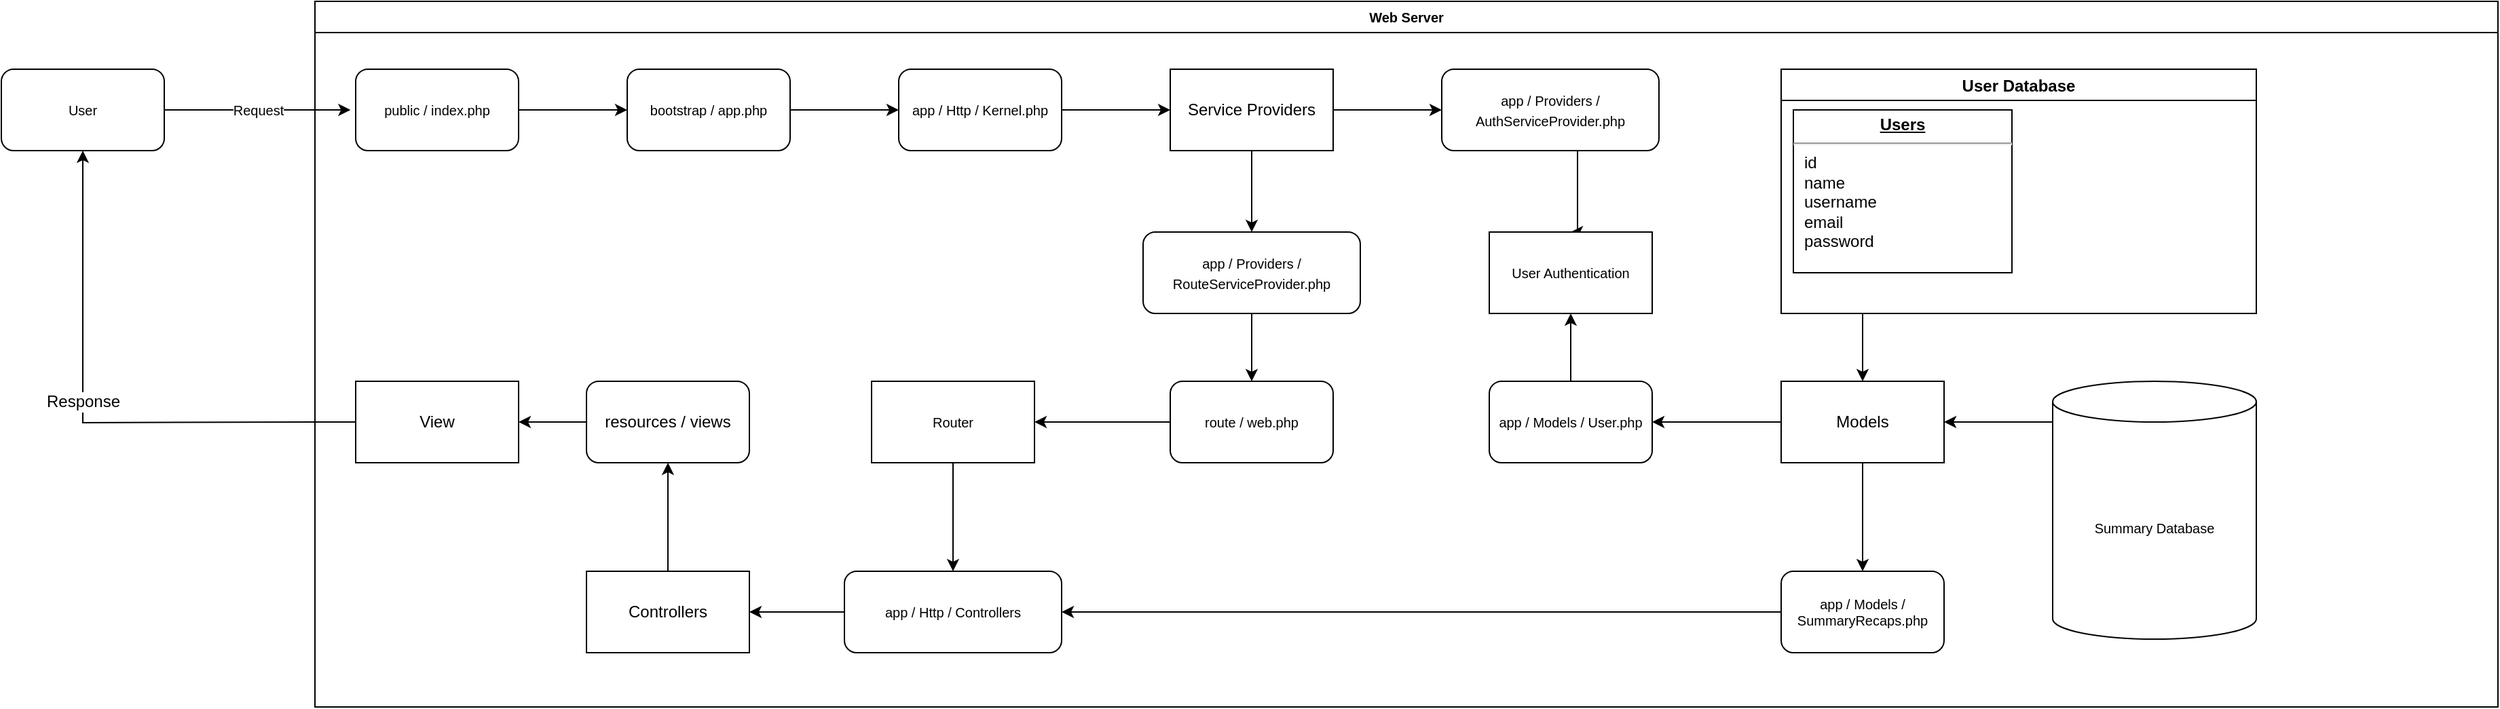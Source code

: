 <mxfile version="17.4.6" type="github">
  <diagram id="aD93CVHtsFebDYwMHX84" name="Page-1">
    <mxGraphModel dx="1385" dy="599" grid="1" gridSize="10" guides="1" tooltips="1" connect="1" arrows="1" fold="1" page="1" pageScale="1" pageWidth="850" pageHeight="1100" math="0" shadow="0">
      <root>
        <mxCell id="0" />
        <mxCell id="1" parent="0" />
        <mxCell id="iu6SIWDLmpl2hgufP3-g-59" value="Request" style="edgeStyle=orthogonalEdgeStyle;rounded=0;orthogonalLoop=1;jettySize=auto;html=1;fontSize=10;entryX=-0.032;entryY=0.5;entryDx=0;entryDy=0;entryPerimeter=0;" parent="1" source="iu6SIWDLmpl2hgufP3-g-57" target="iu6SIWDLmpl2hgufP3-g-60" edge="1">
          <mxGeometry relative="1" as="geometry">
            <mxPoint x="410" y="780" as="targetPoint" />
          </mxGeometry>
        </mxCell>
        <mxCell id="iu6SIWDLmpl2hgufP3-g-57" value="User" style="rounded=1;whiteSpace=wrap;html=1;fontSize=10;" parent="1" vertex="1">
          <mxGeometry x="180" y="740" width="120" height="60" as="geometry" />
        </mxCell>
        <mxCell id="iu6SIWDLmpl2hgufP3-g-94" value="Response" style="edgeStyle=orthogonalEdgeStyle;rounded=0;orthogonalLoop=1;jettySize=auto;html=1;fontFamily=Helvetica;fontSize=12;entryX=0.5;entryY=1;entryDx=0;entryDy=0;" parent="1" target="iu6SIWDLmpl2hgufP3-g-57" edge="1">
          <mxGeometry relative="1" as="geometry">
            <mxPoint x="280" y="935" as="targetPoint" />
            <mxPoint x="410" y="1000" as="sourcePoint" />
          </mxGeometry>
        </mxCell>
        <mxCell id="iu6SIWDLmpl2hgufP3-g-58" value="Web Server" style="swimlane;fontSize=10;" parent="1" vertex="1">
          <mxGeometry x="411" y="690" width="1608" height="520" as="geometry" />
        </mxCell>
        <mxCell id="iu6SIWDLmpl2hgufP3-g-65" style="edgeStyle=orthogonalEdgeStyle;rounded=0;orthogonalLoop=1;jettySize=auto;html=1;entryX=0;entryY=0.5;entryDx=0;entryDy=0;fontFamily=Helvetica;fontSize=6;" parent="iu6SIWDLmpl2hgufP3-g-58" source="iu6SIWDLmpl2hgufP3-g-60" target="iu6SIWDLmpl2hgufP3-g-63" edge="1">
          <mxGeometry relative="1" as="geometry" />
        </mxCell>
        <mxCell id="iu6SIWDLmpl2hgufP3-g-60" value="public / index.php" style="rounded=1;whiteSpace=wrap;html=1;fontSize=10;" parent="iu6SIWDLmpl2hgufP3-g-58" vertex="1">
          <mxGeometry x="30" y="50" width="120" height="60" as="geometry" />
        </mxCell>
        <mxCell id="iu6SIWDLmpl2hgufP3-g-69" style="edgeStyle=orthogonalEdgeStyle;rounded=0;orthogonalLoop=1;jettySize=auto;html=1;entryX=0;entryY=0.5;entryDx=0;entryDy=0;fontFamily=Helvetica;fontSize=6;" parent="iu6SIWDLmpl2hgufP3-g-58" source="iu6SIWDLmpl2hgufP3-g-63" target="iu6SIWDLmpl2hgufP3-g-68" edge="1">
          <mxGeometry relative="1" as="geometry" />
        </mxCell>
        <mxCell id="iu6SIWDLmpl2hgufP3-g-63" value="bootstrap / app.php" style="rounded=1;whiteSpace=wrap;html=1;fontSize=10;" parent="iu6SIWDLmpl2hgufP3-g-58" vertex="1">
          <mxGeometry x="230" y="50" width="120" height="60" as="geometry" />
        </mxCell>
        <mxCell id="iu6SIWDLmpl2hgufP3-g-72" style="edgeStyle=orthogonalEdgeStyle;rounded=0;orthogonalLoop=1;jettySize=auto;html=1;entryX=0;entryY=0.5;entryDx=0;entryDy=0;fontFamily=Helvetica;fontSize=12;" parent="iu6SIWDLmpl2hgufP3-g-58" source="iu6SIWDLmpl2hgufP3-g-68" target="iu6SIWDLmpl2hgufP3-g-71" edge="1">
          <mxGeometry relative="1" as="geometry" />
        </mxCell>
        <mxCell id="iu6SIWDLmpl2hgufP3-g-68" value="app / Http / Kernel.php" style="rounded=1;whiteSpace=wrap;html=1;fontSize=10;" parent="iu6SIWDLmpl2hgufP3-g-58" vertex="1">
          <mxGeometry x="430" y="50" width="120" height="60" as="geometry" />
        </mxCell>
        <mxCell id="iu6SIWDLmpl2hgufP3-g-75" style="edgeStyle=orthogonalEdgeStyle;rounded=0;orthogonalLoop=1;jettySize=auto;html=1;entryX=0.5;entryY=0;entryDx=0;entryDy=0;fontFamily=Helvetica;fontSize=10;" parent="iu6SIWDLmpl2hgufP3-g-58" source="iu6SIWDLmpl2hgufP3-g-71" target="iu6SIWDLmpl2hgufP3-g-74" edge="1">
          <mxGeometry relative="1" as="geometry" />
        </mxCell>
        <mxCell id="iu6SIWDLmpl2hgufP3-g-98" style="edgeStyle=orthogonalEdgeStyle;rounded=0;orthogonalLoop=1;jettySize=auto;html=1;fontFamily=Helvetica;fontSize=12;" parent="iu6SIWDLmpl2hgufP3-g-58" source="iu6SIWDLmpl2hgufP3-g-71" target="iu6SIWDLmpl2hgufP3-g-97" edge="1">
          <mxGeometry relative="1" as="geometry" />
        </mxCell>
        <mxCell id="iu6SIWDLmpl2hgufP3-g-71" value="&lt;font style=&quot;font-size: 12px&quot;&gt;Service Providers&lt;br&gt;&lt;/font&gt;" style="rounded=0;whiteSpace=wrap;html=1;fontFamily=Helvetica;fontSize=6;" parent="iu6SIWDLmpl2hgufP3-g-58" vertex="1">
          <mxGeometry x="630" y="50" width="120" height="60" as="geometry" />
        </mxCell>
        <mxCell id="iu6SIWDLmpl2hgufP3-g-77" style="edgeStyle=orthogonalEdgeStyle;rounded=0;orthogonalLoop=1;jettySize=auto;html=1;entryX=0.5;entryY=0;entryDx=0;entryDy=0;fontFamily=Helvetica;fontSize=10;" parent="iu6SIWDLmpl2hgufP3-g-58" source="iu6SIWDLmpl2hgufP3-g-74" edge="1">
          <mxGeometry relative="1" as="geometry">
            <mxPoint x="690.0" y="280" as="targetPoint" />
          </mxGeometry>
        </mxCell>
        <mxCell id="iu6SIWDLmpl2hgufP3-g-74" value="&lt;font style=&quot;font-size: 10px&quot;&gt;app / Providers / RouteServiceProvider.php&lt;/font&gt;" style="rounded=1;whiteSpace=wrap;html=1;fontFamily=Helvetica;fontSize=12;" parent="iu6SIWDLmpl2hgufP3-g-58" vertex="1">
          <mxGeometry x="610" y="170" width="160" height="60" as="geometry" />
        </mxCell>
        <mxCell id="iu6SIWDLmpl2hgufP3-g-81" style="edgeStyle=orthogonalEdgeStyle;rounded=0;orthogonalLoop=1;jettySize=auto;html=1;fontFamily=Helvetica;fontSize=10;" parent="iu6SIWDLmpl2hgufP3-g-58" source="iu6SIWDLmpl2hgufP3-g-79" target="iu6SIWDLmpl2hgufP3-g-80" edge="1">
          <mxGeometry relative="1" as="geometry" />
        </mxCell>
        <mxCell id="iu6SIWDLmpl2hgufP3-g-79" value="route / web.php" style="rounded=1;whiteSpace=wrap;html=1;fontFamily=Helvetica;fontSize=10;" parent="iu6SIWDLmpl2hgufP3-g-58" vertex="1">
          <mxGeometry x="630" y="280" width="120" height="60" as="geometry" />
        </mxCell>
        <mxCell id="iu6SIWDLmpl2hgufP3-g-117" style="edgeStyle=orthogonalEdgeStyle;rounded=0;orthogonalLoop=1;jettySize=auto;html=1;entryX=0.5;entryY=0;entryDx=0;entryDy=0;fontFamily=Helvetica;fontSize=10;" parent="iu6SIWDLmpl2hgufP3-g-58" source="iu6SIWDLmpl2hgufP3-g-80" target="iu6SIWDLmpl2hgufP3-g-84" edge="1">
          <mxGeometry relative="1" as="geometry" />
        </mxCell>
        <mxCell id="iu6SIWDLmpl2hgufP3-g-80" value="Router" style="rounded=0;whiteSpace=wrap;html=1;fontFamily=Helvetica;fontSize=10;" parent="iu6SIWDLmpl2hgufP3-g-58" vertex="1">
          <mxGeometry x="410" y="280" width="120" height="60" as="geometry" />
        </mxCell>
        <mxCell id="iu6SIWDLmpl2hgufP3-g-87" style="edgeStyle=orthogonalEdgeStyle;rounded=0;orthogonalLoop=1;jettySize=auto;html=1;entryX=1;entryY=0.5;entryDx=0;entryDy=0;fontFamily=Helvetica;fontSize=12;" parent="iu6SIWDLmpl2hgufP3-g-58" source="iu6SIWDLmpl2hgufP3-g-84" target="iu6SIWDLmpl2hgufP3-g-86" edge="1">
          <mxGeometry relative="1" as="geometry" />
        </mxCell>
        <mxCell id="iu6SIWDLmpl2hgufP3-g-84" value="&lt;font style=&quot;font-size: 10px&quot;&gt;app / Http / Controllers&lt;br&gt;&lt;/font&gt;" style="rounded=1;whiteSpace=wrap;html=1;fontFamily=Helvetica;fontSize=12;" parent="iu6SIWDLmpl2hgufP3-g-58" vertex="1">
          <mxGeometry x="390" y="420" width="160" height="60" as="geometry" />
        </mxCell>
        <mxCell id="iu6SIWDLmpl2hgufP3-g-118" style="edgeStyle=orthogonalEdgeStyle;rounded=0;orthogonalLoop=1;jettySize=auto;html=1;entryX=0.5;entryY=1;entryDx=0;entryDy=0;fontFamily=Helvetica;fontSize=10;" parent="iu6SIWDLmpl2hgufP3-g-58" source="iu6SIWDLmpl2hgufP3-g-86" target="iu6SIWDLmpl2hgufP3-g-89" edge="1">
          <mxGeometry relative="1" as="geometry" />
        </mxCell>
        <mxCell id="iu6SIWDLmpl2hgufP3-g-86" value="Controllers" style="rounded=0;whiteSpace=wrap;html=1;fontFamily=Helvetica;fontSize=12;" parent="iu6SIWDLmpl2hgufP3-g-58" vertex="1">
          <mxGeometry x="200" y="420" width="120" height="60" as="geometry" />
        </mxCell>
        <mxCell id="iu6SIWDLmpl2hgufP3-g-92" style="edgeStyle=orthogonalEdgeStyle;rounded=0;orthogonalLoop=1;jettySize=auto;html=1;entryX=1;entryY=0.5;entryDx=0;entryDy=0;fontFamily=Helvetica;fontSize=12;" parent="iu6SIWDLmpl2hgufP3-g-58" source="iu6SIWDLmpl2hgufP3-g-89" target="iu6SIWDLmpl2hgufP3-g-91" edge="1">
          <mxGeometry relative="1" as="geometry" />
        </mxCell>
        <mxCell id="iu6SIWDLmpl2hgufP3-g-89" value="resources / views" style="rounded=1;whiteSpace=wrap;html=1;fontFamily=Helvetica;fontSize=12;" parent="iu6SIWDLmpl2hgufP3-g-58" vertex="1">
          <mxGeometry x="200" y="280" width="120" height="60" as="geometry" />
        </mxCell>
        <mxCell id="iu6SIWDLmpl2hgufP3-g-91" value="View" style="rounded=0;whiteSpace=wrap;html=1;fontFamily=Helvetica;fontSize=12;" parent="iu6SIWDLmpl2hgufP3-g-58" vertex="1">
          <mxGeometry x="30" y="280" width="120" height="60" as="geometry" />
        </mxCell>
        <mxCell id="iu6SIWDLmpl2hgufP3-g-109" style="edgeStyle=orthogonalEdgeStyle;rounded=0;orthogonalLoop=1;jettySize=auto;html=1;entryX=0.5;entryY=0;entryDx=0;entryDy=0;fontFamily=Helvetica;fontSize=10;" parent="iu6SIWDLmpl2hgufP3-g-58" source="iu6SIWDLmpl2hgufP3-g-97" target="iu6SIWDLmpl2hgufP3-g-107" edge="1">
          <mxGeometry relative="1" as="geometry">
            <Array as="points">
              <mxPoint x="930" y="120" />
              <mxPoint x="930" y="120" />
            </Array>
          </mxGeometry>
        </mxCell>
        <mxCell id="iu6SIWDLmpl2hgufP3-g-97" value="&lt;font style=&quot;font-size: 10px&quot;&gt;app / Providers / &lt;/font&gt;&lt;font style=&quot;font-size: 10px&quot;&gt;AuthServiceProvider.php&lt;/font&gt;" style="rounded=1;whiteSpace=wrap;html=1;fontFamily=Helvetica;fontSize=12;" parent="iu6SIWDLmpl2hgufP3-g-58" vertex="1">
          <mxGeometry x="830" y="50" width="160" height="60" as="geometry" />
        </mxCell>
        <mxCell id="iu6SIWDLmpl2hgufP3-g-102" style="edgeStyle=orthogonalEdgeStyle;rounded=0;orthogonalLoop=1;jettySize=auto;html=1;entryX=0.5;entryY=0;entryDx=0;entryDy=0;fontFamily=Helvetica;fontSize=12;" parent="iu6SIWDLmpl2hgufP3-g-58" source="iu6SIWDLmpl2hgufP3-g-99" target="iu6SIWDLmpl2hgufP3-g-101" edge="1">
          <mxGeometry relative="1" as="geometry">
            <Array as="points">
              <mxPoint x="1140" y="280" />
              <mxPoint x="1140" y="280" />
            </Array>
          </mxGeometry>
        </mxCell>
        <mxCell id="iu6SIWDLmpl2hgufP3-g-99" value="User Database" style="swimlane;fontFamily=Helvetica;fontSize=12;startSize=23;" parent="iu6SIWDLmpl2hgufP3-g-58" vertex="1">
          <mxGeometry x="1080" y="50" width="350" height="180" as="geometry" />
        </mxCell>
        <mxCell id="iu6SIWDLmpl2hgufP3-g-115" value="&lt;p style=&quot;margin: 0px ; margin-top: 4px ; text-align: center ; text-decoration: underline&quot;&gt;&lt;b&gt;Users&lt;/b&gt;&lt;br&gt;&lt;/p&gt;&lt;hr&gt;&lt;p style=&quot;margin: 0px ; margin-left: 8px&quot;&gt;id&lt;br&gt;name&lt;br&gt;username&lt;br&gt;&lt;/p&gt;&lt;p style=&quot;margin: 0px ; margin-left: 8px&quot;&gt;email&lt;/p&gt;&lt;p style=&quot;margin: 0px ; margin-left: 8px&quot;&gt;password&lt;br&gt;&lt;/p&gt;" style="verticalAlign=top;align=left;overflow=fill;fontSize=12;fontFamily=Helvetica;html=1;" parent="iu6SIWDLmpl2hgufP3-g-99" vertex="1">
          <mxGeometry x="9" y="30" width="161" height="120" as="geometry" />
        </mxCell>
        <mxCell id="iu6SIWDLmpl2hgufP3-g-105" style="edgeStyle=orthogonalEdgeStyle;rounded=0;orthogonalLoop=1;jettySize=auto;html=1;entryX=1;entryY=0.5;entryDx=0;entryDy=0;fontFamily=Helvetica;fontSize=10;" parent="iu6SIWDLmpl2hgufP3-g-58" source="iu6SIWDLmpl2hgufP3-g-101" target="iu6SIWDLmpl2hgufP3-g-104" edge="1">
          <mxGeometry relative="1" as="geometry" />
        </mxCell>
        <mxCell id="iu6SIWDLmpl2hgufP3-g-121" style="edgeStyle=orthogonalEdgeStyle;rounded=0;orthogonalLoop=1;jettySize=auto;html=1;fontFamily=Helvetica;fontSize=10;" parent="iu6SIWDLmpl2hgufP3-g-58" source="iu6SIWDLmpl2hgufP3-g-101" target="iu6SIWDLmpl2hgufP3-g-119" edge="1">
          <mxGeometry relative="1" as="geometry" />
        </mxCell>
        <mxCell id="iu6SIWDLmpl2hgufP3-g-101" value="Models" style="rounded=0;whiteSpace=wrap;html=1;fontFamily=Helvetica;fontSize=12;" parent="iu6SIWDLmpl2hgufP3-g-58" vertex="1">
          <mxGeometry x="1080" y="280" width="120" height="60" as="geometry" />
        </mxCell>
        <mxCell id="iu6SIWDLmpl2hgufP3-g-108" style="edgeStyle=orthogonalEdgeStyle;rounded=0;orthogonalLoop=1;jettySize=auto;html=1;entryX=0.5;entryY=1;entryDx=0;entryDy=0;fontFamily=Helvetica;fontSize=10;" parent="iu6SIWDLmpl2hgufP3-g-58" source="iu6SIWDLmpl2hgufP3-g-104" target="iu6SIWDLmpl2hgufP3-g-107" edge="1">
          <mxGeometry relative="1" as="geometry" />
        </mxCell>
        <mxCell id="iu6SIWDLmpl2hgufP3-g-104" value="&lt;font style=&quot;font-size: 10px&quot;&gt;app / Models / User.php&lt;br&gt;&lt;/font&gt;" style="rounded=1;whiteSpace=wrap;html=1;fontFamily=Helvetica;fontSize=12;" parent="iu6SIWDLmpl2hgufP3-g-58" vertex="1">
          <mxGeometry x="865" y="280" width="120" height="60" as="geometry" />
        </mxCell>
        <mxCell id="iu6SIWDLmpl2hgufP3-g-107" value="User Authentication" style="rounded=0;whiteSpace=wrap;html=1;fontFamily=Helvetica;fontSize=10;" parent="iu6SIWDLmpl2hgufP3-g-58" vertex="1">
          <mxGeometry x="865" y="170" width="120" height="60" as="geometry" />
        </mxCell>
        <mxCell id="iu6SIWDLmpl2hgufP3-g-120" style="edgeStyle=orthogonalEdgeStyle;rounded=0;orthogonalLoop=1;jettySize=auto;html=1;entryX=1;entryY=0.5;entryDx=0;entryDy=0;fontFamily=Helvetica;fontSize=10;" parent="iu6SIWDLmpl2hgufP3-g-58" source="iu6SIWDLmpl2hgufP3-g-119" target="iu6SIWDLmpl2hgufP3-g-84" edge="1">
          <mxGeometry relative="1" as="geometry" />
        </mxCell>
        <mxCell id="iu6SIWDLmpl2hgufP3-g-119" value="&lt;font style=&quot;font-size: 10px&quot;&gt;app / Models / SummaryRecaps.php&lt;br&gt;&lt;/font&gt;" style="rounded=1;whiteSpace=wrap;html=1;fontFamily=Helvetica;fontSize=10;" parent="iu6SIWDLmpl2hgufP3-g-58" vertex="1">
          <mxGeometry x="1080" y="420" width="120" height="60" as="geometry" />
        </mxCell>
        <mxCell id="iu6SIWDLmpl2hgufP3-g-122" value="Summary Database" style="shape=cylinder3;whiteSpace=wrap;html=1;boundedLbl=1;backgroundOutline=1;size=15;fontFamily=Helvetica;fontSize=10;" parent="iu6SIWDLmpl2hgufP3-g-58" vertex="1">
          <mxGeometry x="1280" y="280" width="150" height="190" as="geometry" />
        </mxCell>
        <mxCell id="iu6SIWDLmpl2hgufP3-g-123" style="edgeStyle=orthogonalEdgeStyle;rounded=0;orthogonalLoop=1;jettySize=auto;html=1;fontFamily=Helvetica;fontSize=10;entryX=1;entryY=0.5;entryDx=0;entryDy=0;" parent="iu6SIWDLmpl2hgufP3-g-58" source="iu6SIWDLmpl2hgufP3-g-122" target="iu6SIWDLmpl2hgufP3-g-101" edge="1">
          <mxGeometry relative="1" as="geometry">
            <mxPoint x="1209" y="310" as="targetPoint" />
            <Array as="points">
              <mxPoint x="1259" y="310" />
              <mxPoint x="1259" y="310" />
            </Array>
          </mxGeometry>
        </mxCell>
        <mxCell id="iu6SIWDLmpl2hgufP3-g-96" value="" style="endArrow=none;html=1;rounded=0;fontFamily=Helvetica;fontSize=12;entryX=0;entryY=0.5;entryDx=0;entryDy=0;" parent="1" target="iu6SIWDLmpl2hgufP3-g-91" edge="1">
          <mxGeometry width="50" height="50" relative="1" as="geometry">
            <mxPoint x="410" y="1000" as="sourcePoint" />
            <mxPoint x="420" y="940" as="targetPoint" />
            <Array as="points">
              <mxPoint x="410" y="1000" />
            </Array>
          </mxGeometry>
        </mxCell>
      </root>
    </mxGraphModel>
  </diagram>
</mxfile>
